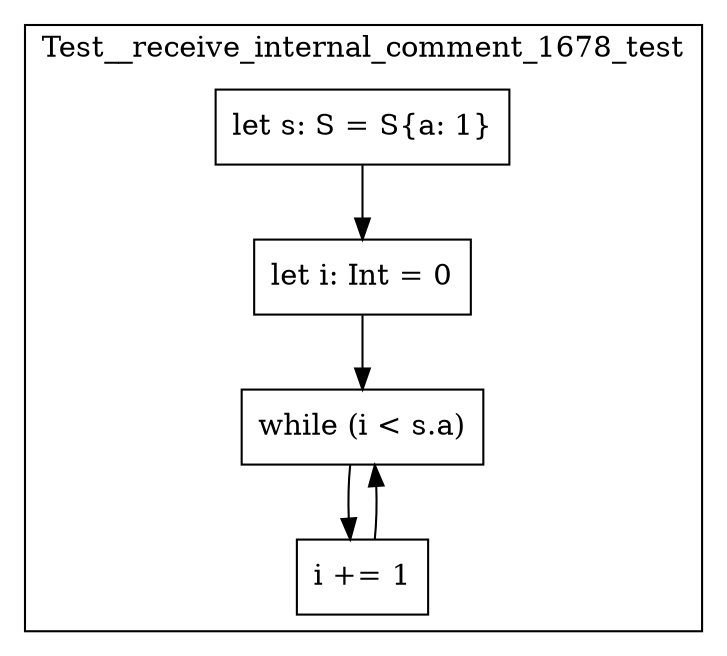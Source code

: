 digraph "unbound-loop-6" {
    node [shape=box];
    subgraph "cluster_Test__receive_internal_comment_1678_test" {
        label="Test__receive_internal_comment_1678_test";
        "Test__receive_internal_comment_1678_test_141" [label="let s: S = S{a: 1}"];
        "Test__receive_internal_comment_1678_test_142" [label="let i: Int = 0"];
        "Test__receive_internal_comment_1678_test_144" [label="while (i < s.a)"];
        "Test__receive_internal_comment_1678_test_146" [label="i += 1"];
        "Test__receive_internal_comment_1678_test_141" -> "Test__receive_internal_comment_1678_test_142";
        "Test__receive_internal_comment_1678_test_142" -> "Test__receive_internal_comment_1678_test_144";
        "Test__receive_internal_comment_1678_test_144" -> "Test__receive_internal_comment_1678_test_146";
        "Test__receive_internal_comment_1678_test_146" -> "Test__receive_internal_comment_1678_test_144";
    }
}
